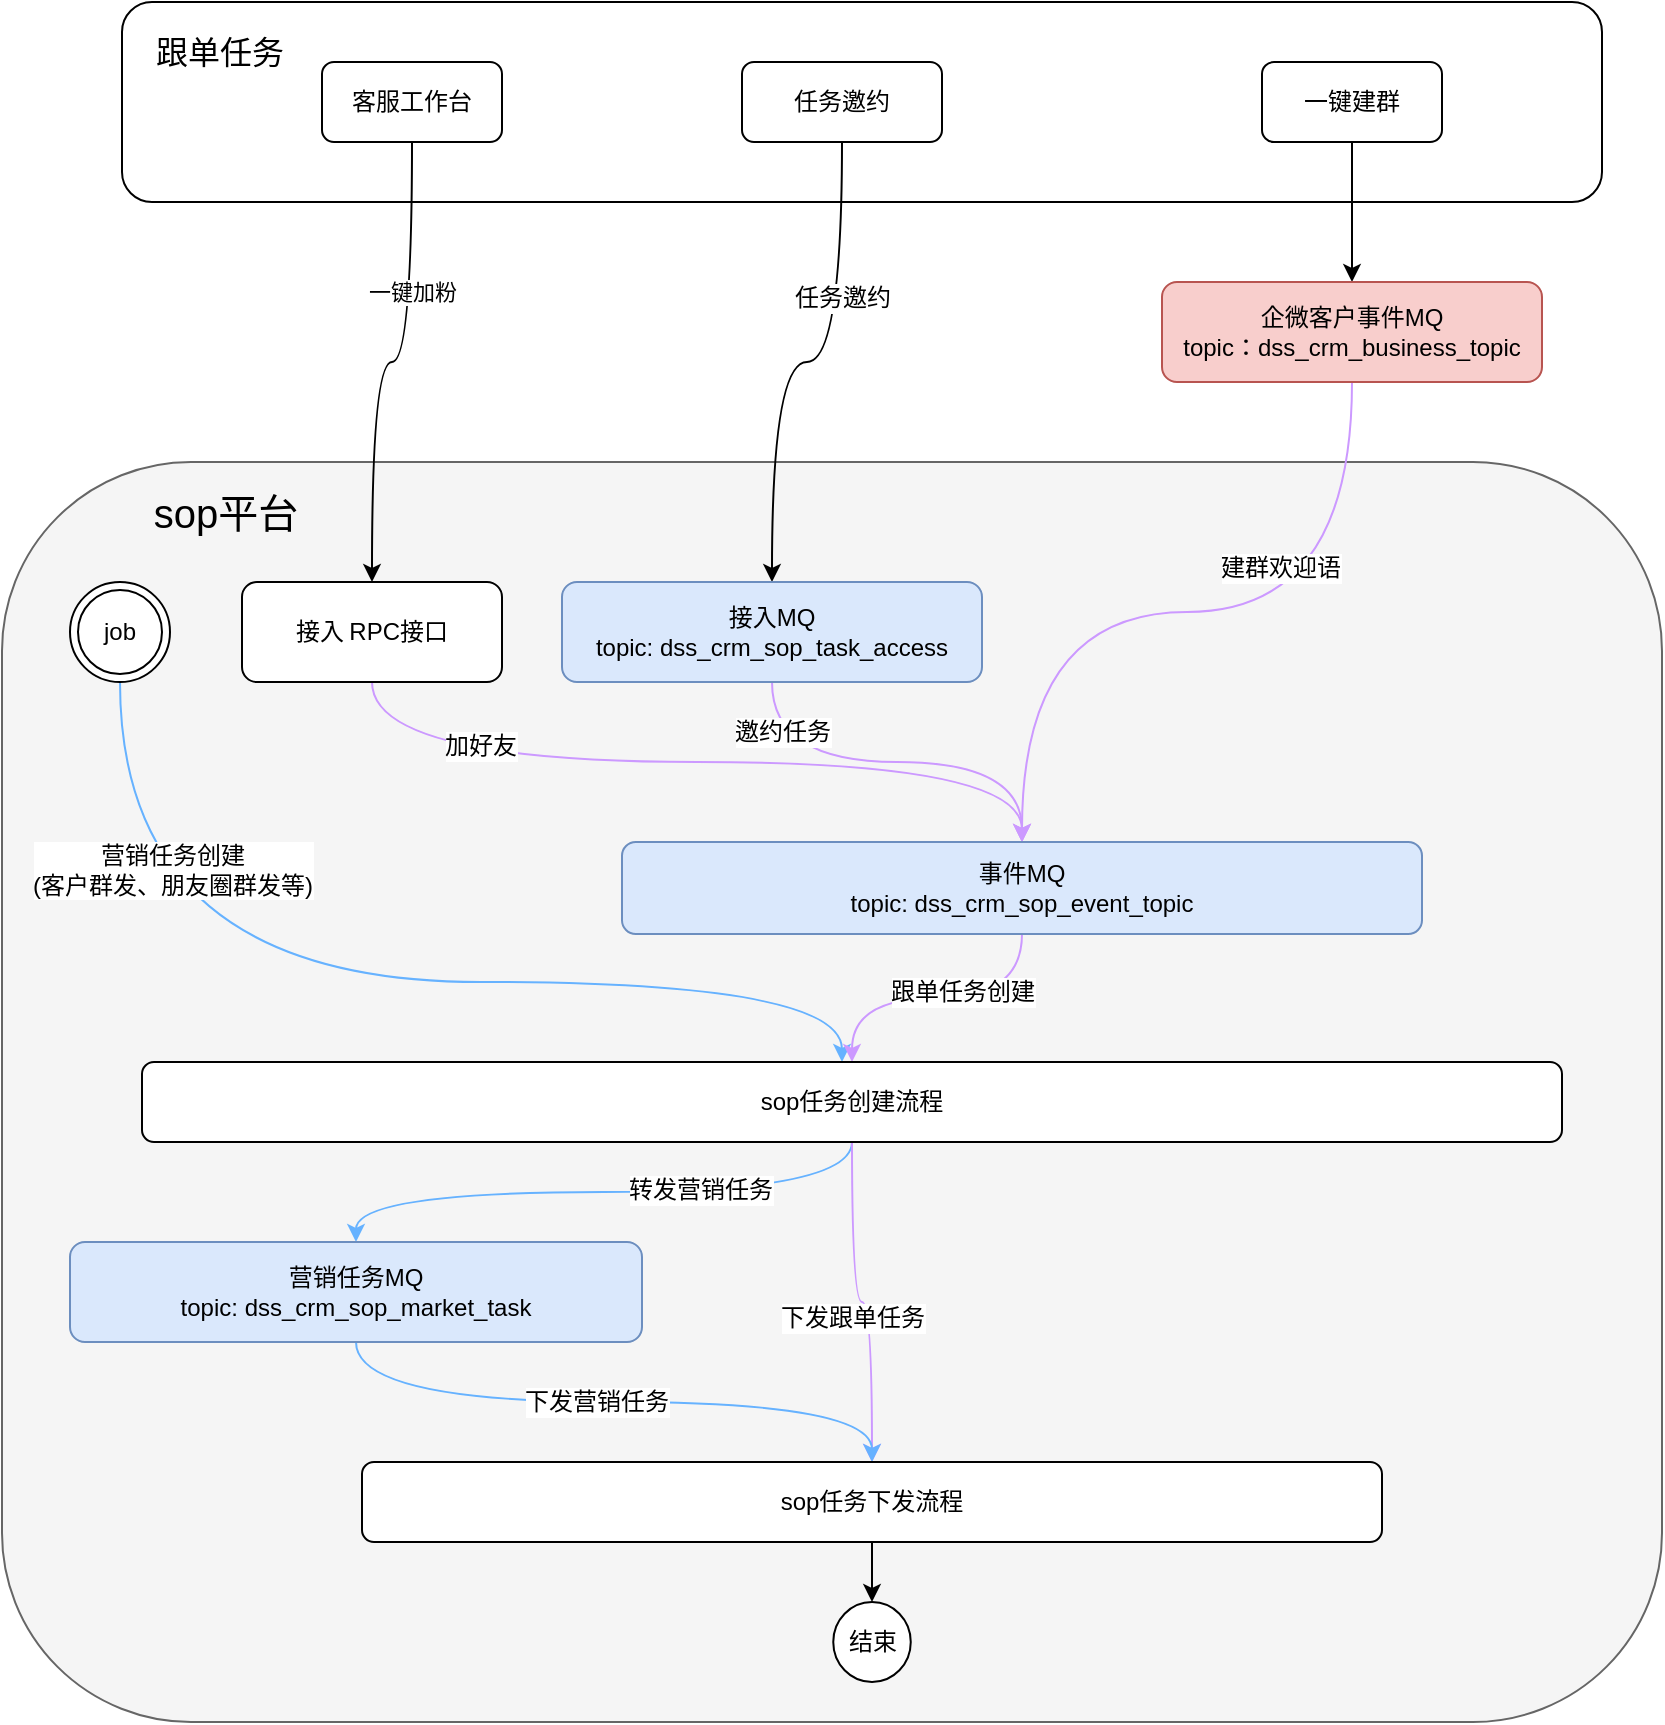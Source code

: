 <mxfile version="22.0.8" type="github">
  <diagram name="第 1 页" id="Y6YN0UifXXBLTrbvVRIB">
    <mxGraphModel dx="1193" dy="770" grid="1" gridSize="10" guides="1" tooltips="1" connect="1" arrows="1" fold="1" page="1" pageScale="1" pageWidth="827" pageHeight="1169" math="0" shadow="0">
      <root>
        <mxCell id="0" />
        <mxCell id="1" parent="0" />
        <mxCell id="9H6Dv00L7JDP5k7rZO34-27" value="" style="rounded=1;whiteSpace=wrap;html=1;strokeColor=default;align=center;verticalAlign=middle;fontFamily=Helvetica;fontSize=12;fontColor=default;fillColor=default;" parent="1" vertex="1">
          <mxGeometry x="390" y="130" width="740" height="100" as="geometry" />
        </mxCell>
        <mxCell id="9H6Dv00L7JDP5k7rZO34-5" value="" style="rounded=1;whiteSpace=wrap;html=1;strokeColor=#666666;fillColor=#f5f5f5;fontColor=#333333;" parent="1" vertex="1">
          <mxGeometry x="330" y="360" width="830" height="630" as="geometry" />
        </mxCell>
        <mxCell id="9H6Dv00L7JDP5k7rZO34-9" style="edgeStyle=orthogonalEdgeStyle;rounded=0;orthogonalLoop=1;jettySize=auto;html=1;entryX=0.5;entryY=0;entryDx=0;entryDy=0;curved=1;" parent="1" source="9H6Dv00L7JDP5k7rZO34-1" target="9H6Dv00L7JDP5k7rZO34-7" edge="1">
          <mxGeometry relative="1" as="geometry" />
        </mxCell>
        <mxCell id="9H6Dv00L7JDP5k7rZO34-10" value="一键加粉" style="edgeLabel;html=1;align=center;verticalAlign=middle;resizable=0;points=[];" parent="9H6Dv00L7JDP5k7rZO34-9" vertex="1" connectable="0">
          <mxGeometry x="-0.38" relative="1" as="geometry">
            <mxPoint as="offset" />
          </mxGeometry>
        </mxCell>
        <mxCell id="9H6Dv00L7JDP5k7rZO34-1" value="客服工作台" style="rounded=1;whiteSpace=wrap;html=1;" parent="1" vertex="1">
          <mxGeometry x="490" y="160" width="90" height="40" as="geometry" />
        </mxCell>
        <mxCell id="9H6Dv00L7JDP5k7rZO34-13" style="edgeStyle=orthogonalEdgeStyle;rounded=0;orthogonalLoop=1;jettySize=auto;html=1;entryX=0.5;entryY=0;entryDx=0;entryDy=0;" parent="1" source="9H6Dv00L7JDP5k7rZO34-2" target="9H6Dv00L7JDP5k7rZO34-12" edge="1">
          <mxGeometry relative="1" as="geometry" />
        </mxCell>
        <mxCell id="9H6Dv00L7JDP5k7rZO34-2" value="一键建群" style="rounded=1;whiteSpace=wrap;html=1;" parent="1" vertex="1">
          <mxGeometry x="960" y="160" width="90" height="40" as="geometry" />
        </mxCell>
        <mxCell id="9H6Dv00L7JDP5k7rZO34-45" style="edgeStyle=orthogonalEdgeStyle;rounded=0;orthogonalLoop=1;jettySize=auto;html=1;fontFamily=Helvetica;fontSize=12;fontColor=default;curved=1;strokeColor=#66B2FF;" parent="1" source="9H6Dv00L7JDP5k7rZO34-3" edge="1">
          <mxGeometry relative="1" as="geometry">
            <mxPoint x="750" y="660" as="targetPoint" />
            <Array as="points">
              <mxPoint x="389" y="620" />
              <mxPoint x="750" y="620" />
            </Array>
          </mxGeometry>
        </mxCell>
        <mxCell id="9H6Dv00L7JDP5k7rZO34-46" value="营销任务创建&lt;br&gt;(客户群发、朋友圈群发等)" style="edgeLabel;html=1;align=center;verticalAlign=middle;resizable=0;points=[];fontSize=12;fontFamily=Helvetica;fontColor=default;" parent="9H6Dv00L7JDP5k7rZO34-45" vertex="1" connectable="0">
          <mxGeometry x="-0.66" y="26" relative="1" as="geometry">
            <mxPoint as="offset" />
          </mxGeometry>
        </mxCell>
        <mxCell id="9H6Dv00L7JDP5k7rZO34-3" value="job" style="ellipse;shape=doubleEllipse;whiteSpace=wrap;html=1;aspect=fixed;" parent="1" vertex="1">
          <mxGeometry x="364" y="420" width="50" height="50" as="geometry" />
        </mxCell>
        <mxCell id="9H6Dv00L7JDP5k7rZO34-11" style="edgeStyle=orthogonalEdgeStyle;rounded=0;orthogonalLoop=1;jettySize=auto;html=1;curved=1;" parent="1" source="9H6Dv00L7JDP5k7rZO34-4" target="9H6Dv00L7JDP5k7rZO34-8" edge="1">
          <mxGeometry relative="1" as="geometry" />
        </mxCell>
        <mxCell id="9H6Dv00L7JDP5k7rZO34-16" value="任务邀约" style="edgeLabel;html=1;align=center;verticalAlign=middle;resizable=0;points=[];fontSize=12;fontFamily=Helvetica;fontColor=default;" parent="9H6Dv00L7JDP5k7rZO34-11" vertex="1" connectable="0">
          <mxGeometry x="-0.393" relative="1" as="geometry">
            <mxPoint as="offset" />
          </mxGeometry>
        </mxCell>
        <mxCell id="9H6Dv00L7JDP5k7rZO34-4" value="任务邀约" style="rounded=1;whiteSpace=wrap;html=1;" parent="1" vertex="1">
          <mxGeometry x="700" y="160" width="100" height="40" as="geometry" />
        </mxCell>
        <mxCell id="9H6Dv00L7JDP5k7rZO34-18" style="edgeStyle=orthogonalEdgeStyle;rounded=0;orthogonalLoop=1;jettySize=auto;html=1;entryX=0.5;entryY=0;entryDx=0;entryDy=0;fontFamily=Helvetica;fontSize=12;fontColor=default;curved=1;exitX=0.5;exitY=1;exitDx=0;exitDy=0;strokeColor=#CC99FF;" parent="1" source="9H6Dv00L7JDP5k7rZO34-7" target="9H6Dv00L7JDP5k7rZO34-14" edge="1">
          <mxGeometry relative="1" as="geometry" />
        </mxCell>
        <mxCell id="9H6Dv00L7JDP5k7rZO34-31" value="加好友" style="edgeLabel;html=1;align=center;verticalAlign=middle;resizable=0;points=[];fontSize=12;fontFamily=Helvetica;fontColor=default;" parent="9H6Dv00L7JDP5k7rZO34-18" vertex="1" connectable="0">
          <mxGeometry x="-0.535" y="8" relative="1" as="geometry">
            <mxPoint as="offset" />
          </mxGeometry>
        </mxCell>
        <mxCell id="9H6Dv00L7JDP5k7rZO34-7" value="接入&lt;span style=&quot;white-space: pre;&quot;&gt;&#x9;&lt;/span&gt;RPC接口" style="rounded=1;whiteSpace=wrap;html=1;" parent="1" vertex="1">
          <mxGeometry x="450" y="420" width="130" height="50" as="geometry" />
        </mxCell>
        <mxCell id="9H6Dv00L7JDP5k7rZO34-17" style="edgeStyle=orthogonalEdgeStyle;rounded=0;orthogonalLoop=1;jettySize=auto;html=1;fontFamily=Helvetica;fontSize=12;fontColor=default;curved=1;strokeColor=#CC99FF;" parent="1" source="9H6Dv00L7JDP5k7rZO34-8" target="9H6Dv00L7JDP5k7rZO34-14" edge="1">
          <mxGeometry relative="1" as="geometry" />
        </mxCell>
        <mxCell id="9H6Dv00L7JDP5k7rZO34-32" value="邀约任务" style="edgeLabel;html=1;align=center;verticalAlign=middle;resizable=0;points=[];fontSize=12;fontFamily=Helvetica;fontColor=default;" parent="9H6Dv00L7JDP5k7rZO34-17" vertex="1" connectable="0">
          <mxGeometry x="-0.759" y="5" relative="1" as="geometry">
            <mxPoint as="offset" />
          </mxGeometry>
        </mxCell>
        <mxCell id="9H6Dv00L7JDP5k7rZO34-8" value="接入MQ&lt;br&gt;topic:&amp;nbsp;dss_crm_sop_task_access&lt;br&gt;&lt;span class=&quot;lark-record-clipboard&quot; data-lark-record-format=&quot;docx/text&quot; data-lark-record-data=&quot;{&amp;quot;rootId&amp;quot;:&amp;quot;FImldMycgolcDUxQUyZcc2bRnjg&amp;quot;,&amp;quot;text&amp;quot;:{&amp;quot;initialAttributedTexts&amp;quot;:{&amp;quot;text&amp;quot;:{&amp;quot;0&amp;quot;:&amp;quot;dss_crm_sop_task_access&amp;quot;},&amp;quot;attribs&amp;quot;:{&amp;quot;0&amp;quot;:&amp;quot;*0+n&amp;quot;}},&amp;quot;apool&amp;quot;:{&amp;quot;numToAttrib&amp;quot;:{&amp;quot;0&amp;quot;:[&amp;quot;author&amp;quot;,&amp;quot;7220235268358848515&amp;quot;]},&amp;quot;nextNum&amp;quot;:1}},&amp;quot;type&amp;quot;:&amp;quot;text&amp;quot;,&amp;quot;referenceRecordMap&amp;quot;:{},&amp;quot;extra&amp;quot;:{&amp;quot;mention_page_title&amp;quot;:{},&amp;quot;external_mention_url&amp;quot;:{}},&amp;quot;isKeepQuoteContainer&amp;quot;:false,&amp;quot;isFromCode&amp;quot;:false,&amp;quot;selection&amp;quot;:[{&amp;quot;id&amp;quot;:20,&amp;quot;type&amp;quot;:&amp;quot;text&amp;quot;,&amp;quot;selection&amp;quot;:{&amp;quot;start&amp;quot;:0,&amp;quot;end&amp;quot;:23},&amp;quot;recordId&amp;quot;:&amp;quot;N4pZdVQWFocIQ4xhGyzcF8nhnQg&amp;quot;}],&amp;quot;payloadMap&amp;quot;:{},&amp;quot;isCut&amp;quot;:false}&quot;&gt;&lt;/span&gt;" style="rounded=1;whiteSpace=wrap;html=1;fillColor=#dae8fc;strokeColor=#6c8ebf;" parent="1" vertex="1">
          <mxGeometry x="610" y="420" width="210" height="50" as="geometry" />
        </mxCell>
        <mxCell id="9H6Dv00L7JDP5k7rZO34-15" style="edgeStyle=orthogonalEdgeStyle;rounded=0;orthogonalLoop=1;jettySize=auto;html=1;fontFamily=Helvetica;fontSize=12;fontColor=default;curved=1;strokeColor=#CC99FF;" parent="1" source="9H6Dv00L7JDP5k7rZO34-12" target="9H6Dv00L7JDP5k7rZO34-14" edge="1">
          <mxGeometry relative="1" as="geometry" />
        </mxCell>
        <mxCell id="9H6Dv00L7JDP5k7rZO34-30" value="建群欢迎语" style="edgeLabel;html=1;align=center;verticalAlign=middle;resizable=0;points=[];fontSize=12;fontFamily=Helvetica;fontColor=default;" parent="9H6Dv00L7JDP5k7rZO34-15" vertex="1" connectable="0">
          <mxGeometry x="-0.24" y="-22" relative="1" as="geometry">
            <mxPoint x="-1" as="offset" />
          </mxGeometry>
        </mxCell>
        <mxCell id="9H6Dv00L7JDP5k7rZO34-12" value="企微客户事件MQ&lt;br&gt;topic：dss_crm_business_topic&lt;br&gt;&lt;span class=&quot;lark-record-clipboard&quot; data-lark-record-format=&quot;docx/text&quot; data-lark-record-data=&quot;{&amp;quot;rootId&amp;quot;:&amp;quot;FImldMycgolcDUxQUyZcc2bRnjg&amp;quot;,&amp;quot;text&amp;quot;:{&amp;quot;initialAttributedTexts&amp;quot;:{&amp;quot;text&amp;quot;:{&amp;quot;0&amp;quot;:&amp;quot;dss_crm_business_topic&amp;quot;},&amp;quot;attribs&amp;quot;:{&amp;quot;0&amp;quot;:&amp;quot;*0+m&amp;quot;}},&amp;quot;apool&amp;quot;:{&amp;quot;numToAttrib&amp;quot;:{&amp;quot;0&amp;quot;:[&amp;quot;author&amp;quot;,&amp;quot;7220235268358848515&amp;quot;]},&amp;quot;nextNum&amp;quot;:1}},&amp;quot;type&amp;quot;:&amp;quot;text&amp;quot;,&amp;quot;referenceRecordMap&amp;quot;:{},&amp;quot;extra&amp;quot;:{&amp;quot;mention_page_title&amp;quot;:{},&amp;quot;external_mention_url&amp;quot;:{}},&amp;quot;isKeepQuoteContainer&amp;quot;:false,&amp;quot;isFromCode&amp;quot;:false,&amp;quot;selection&amp;quot;:[{&amp;quot;id&amp;quot;:28,&amp;quot;type&amp;quot;:&amp;quot;text&amp;quot;,&amp;quot;selection&amp;quot;:{&amp;quot;start&amp;quot;:0,&amp;quot;end&amp;quot;:22},&amp;quot;recordId&amp;quot;:&amp;quot;Mccud6d0NoNiJLx3LFicwxuCnGh&amp;quot;}],&amp;quot;payloadMap&amp;quot;:{},&amp;quot;isCut&amp;quot;:false}&quot;&gt;&lt;/span&gt;" style="rounded=1;whiteSpace=wrap;html=1;fillColor=#f8cecc;strokeColor=#b85450;" parent="1" vertex="1">
          <mxGeometry x="910" y="270" width="190" height="50" as="geometry" />
        </mxCell>
        <mxCell id="9H6Dv00L7JDP5k7rZO34-21" style="edgeStyle=orthogonalEdgeStyle;rounded=0;orthogonalLoop=1;jettySize=auto;html=1;fontFamily=Helvetica;fontSize=12;fontColor=default;curved=1;strokeColor=#CC99FF;" parent="1" source="9H6Dv00L7JDP5k7rZO34-14" target="9H6Dv00L7JDP5k7rZO34-20" edge="1">
          <mxGeometry relative="1" as="geometry" />
        </mxCell>
        <mxCell id="9H6Dv00L7JDP5k7rZO34-23" value="跟单任务创建" style="edgeLabel;html=1;align=center;verticalAlign=middle;resizable=0;points=[];fontSize=12;fontFamily=Helvetica;fontColor=default;" parent="9H6Dv00L7JDP5k7rZO34-21" vertex="1" connectable="0">
          <mxGeometry x="-0.17" y="-3" relative="1" as="geometry">
            <mxPoint as="offset" />
          </mxGeometry>
        </mxCell>
        <mxCell id="9H6Dv00L7JDP5k7rZO34-14" value="事件MQ&lt;br&gt;topic:&amp;nbsp;dss_crm_sop_event_topic&lt;br&gt;&lt;span class=&quot;lark-record-clipboard&quot; data-lark-record-format=&quot;docx/text&quot; data-lark-record-data=&quot;{&amp;quot;rootId&amp;quot;:&amp;quot;FImldMycgolcDUxQUyZcc2bRnjg&amp;quot;,&amp;quot;text&amp;quot;:{&amp;quot;initialAttributedTexts&amp;quot;:{&amp;quot;text&amp;quot;:{&amp;quot;0&amp;quot;:&amp;quot;dss_crm_sop_event_topic&amp;quot;},&amp;quot;attribs&amp;quot;:{&amp;quot;0&amp;quot;:&amp;quot;*0+n&amp;quot;}},&amp;quot;apool&amp;quot;:{&amp;quot;numToAttrib&amp;quot;:{&amp;quot;0&amp;quot;:[&amp;quot;author&amp;quot;,&amp;quot;7220235268358848515&amp;quot;]},&amp;quot;nextNum&amp;quot;:1}},&amp;quot;type&amp;quot;:&amp;quot;text&amp;quot;,&amp;quot;referenceRecordMap&amp;quot;:{},&amp;quot;extra&amp;quot;:{&amp;quot;mention_page_title&amp;quot;:{},&amp;quot;external_mention_url&amp;quot;:{}},&amp;quot;isKeepQuoteContainer&amp;quot;:false,&amp;quot;isFromCode&amp;quot;:false,&amp;quot;selection&amp;quot;:[{&amp;quot;id&amp;quot;:15,&amp;quot;type&amp;quot;:&amp;quot;text&amp;quot;,&amp;quot;selection&amp;quot;:{&amp;quot;start&amp;quot;:0,&amp;quot;end&amp;quot;:23},&amp;quot;recordId&amp;quot;:&amp;quot;SeJVd5J5EoVo28xKH6ecCVTpnXb&amp;quot;}],&amp;quot;payloadMap&amp;quot;:{},&amp;quot;isCut&amp;quot;:false}&quot;&gt;&lt;/span&gt;" style="rounded=1;whiteSpace=wrap;html=1;fillColor=#dae8fc;strokeColor=#6c8ebf;" parent="1" vertex="1">
          <mxGeometry x="640" y="550" width="400" height="46" as="geometry" />
        </mxCell>
        <mxCell id="9H6Dv00L7JDP5k7rZO34-34" style="edgeStyle=orthogonalEdgeStyle;rounded=0;orthogonalLoop=1;jettySize=auto;html=1;entryX=0.5;entryY=0;entryDx=0;entryDy=0;fontFamily=Helvetica;fontSize=12;fontColor=default;curved=1;strokeColor=#66B2FF;" parent="1" source="9H6Dv00L7JDP5k7rZO34-20" target="9H6Dv00L7JDP5k7rZO34-33" edge="1">
          <mxGeometry relative="1" as="geometry" />
        </mxCell>
        <mxCell id="9H6Dv00L7JDP5k7rZO34-36" value="转发营销任务" style="edgeLabel;html=1;align=center;verticalAlign=middle;resizable=0;points=[];fontSize=12;fontFamily=Helvetica;fontColor=default;" parent="9H6Dv00L7JDP5k7rZO34-34" vertex="1" connectable="0">
          <mxGeometry x="-0.321" y="-1" relative="1" as="geometry">
            <mxPoint as="offset" />
          </mxGeometry>
        </mxCell>
        <mxCell id="9H6Dv00L7JDP5k7rZO34-39" style="edgeStyle=orthogonalEdgeStyle;rounded=0;orthogonalLoop=1;jettySize=auto;html=1;fontFamily=Helvetica;fontSize=12;fontColor=default;curved=1;strokeColor=#CC99FF;" parent="1" source="9H6Dv00L7JDP5k7rZO34-20" target="9H6Dv00L7JDP5k7rZO34-35" edge="1">
          <mxGeometry relative="1" as="geometry" />
        </mxCell>
        <mxCell id="9H6Dv00L7JDP5k7rZO34-40" value="下发跟单任务" style="edgeLabel;html=1;align=center;verticalAlign=middle;resizable=0;points=[];fontSize=12;fontFamily=Helvetica;fontColor=default;" parent="9H6Dv00L7JDP5k7rZO34-39" vertex="1" connectable="0">
          <mxGeometry x="-0.131" relative="1" as="geometry">
            <mxPoint y="14" as="offset" />
          </mxGeometry>
        </mxCell>
        <mxCell id="9H6Dv00L7JDP5k7rZO34-20" value="sop任务创建流程" style="rounded=1;whiteSpace=wrap;html=1;strokeColor=default;align=center;verticalAlign=middle;fontFamily=Helvetica;fontSize=12;fontColor=default;fillColor=default;" parent="1" vertex="1">
          <mxGeometry x="400" y="660" width="710" height="40" as="geometry" />
        </mxCell>
        <mxCell id="9H6Dv00L7JDP5k7rZO34-28" value="跟单任务" style="text;html=1;strokeColor=none;fillColor=none;align=center;verticalAlign=middle;whiteSpace=wrap;rounded=0;fontSize=16;fontFamily=Helvetica;fontColor=default;" parent="1" vertex="1">
          <mxGeometry x="384" y="140" width="110" height="30" as="geometry" />
        </mxCell>
        <mxCell id="9H6Dv00L7JDP5k7rZO34-29" value="sop平台" style="text;html=1;strokeColor=none;fillColor=none;align=center;verticalAlign=middle;whiteSpace=wrap;rounded=0;fontSize=20;fontFamily=Helvetica;fontColor=default;strokeWidth=6;" parent="1" vertex="1">
          <mxGeometry x="394" y="360" width="96" height="50" as="geometry" />
        </mxCell>
        <mxCell id="9H6Dv00L7JDP5k7rZO34-37" style="edgeStyle=orthogonalEdgeStyle;rounded=0;orthogonalLoop=1;jettySize=auto;html=1;entryX=0.5;entryY=0;entryDx=0;entryDy=0;fontFamily=Helvetica;fontSize=12;fontColor=default;curved=1;strokeColor=#66B2FF;" parent="1" source="9H6Dv00L7JDP5k7rZO34-33" target="9H6Dv00L7JDP5k7rZO34-35" edge="1">
          <mxGeometry relative="1" as="geometry" />
        </mxCell>
        <mxCell id="9H6Dv00L7JDP5k7rZO34-38" value="下发营销任务" style="edgeLabel;html=1;align=center;verticalAlign=middle;resizable=0;points=[];fontSize=12;fontFamily=Helvetica;fontColor=default;" parent="9H6Dv00L7JDP5k7rZO34-37" vertex="1" connectable="0">
          <mxGeometry x="-0.06" relative="1" as="geometry">
            <mxPoint as="offset" />
          </mxGeometry>
        </mxCell>
        <mxCell id="9H6Dv00L7JDP5k7rZO34-33" value="营销任务MQ&lt;br&gt;topic:&amp;nbsp;dss_crm_sop_market_task&lt;span class=&quot;lark-record-clipboard&quot; data-lark-record-format=&quot;docx/text&quot; data-lark-record-data=&quot;{&amp;quot;rootId&amp;quot;:&amp;quot;FImldMycgolcDUxQUyZcc2bRnjg&amp;quot;,&amp;quot;text&amp;quot;:{&amp;quot;initialAttributedTexts&amp;quot;:{&amp;quot;text&amp;quot;:{&amp;quot;0&amp;quot;:&amp;quot;dss_crm_sop_event_topic&amp;quot;},&amp;quot;attribs&amp;quot;:{&amp;quot;0&amp;quot;:&amp;quot;*0+n&amp;quot;}},&amp;quot;apool&amp;quot;:{&amp;quot;numToAttrib&amp;quot;:{&amp;quot;0&amp;quot;:[&amp;quot;author&amp;quot;,&amp;quot;7220235268358848515&amp;quot;]},&amp;quot;nextNum&amp;quot;:1}},&amp;quot;type&amp;quot;:&amp;quot;text&amp;quot;,&amp;quot;referenceRecordMap&amp;quot;:{},&amp;quot;extra&amp;quot;:{&amp;quot;mention_page_title&amp;quot;:{},&amp;quot;external_mention_url&amp;quot;:{}},&amp;quot;isKeepQuoteContainer&amp;quot;:false,&amp;quot;isFromCode&amp;quot;:false,&amp;quot;selection&amp;quot;:[{&amp;quot;id&amp;quot;:15,&amp;quot;type&amp;quot;:&amp;quot;text&amp;quot;,&amp;quot;selection&amp;quot;:{&amp;quot;start&amp;quot;:0,&amp;quot;end&amp;quot;:23},&amp;quot;recordId&amp;quot;:&amp;quot;SeJVd5J5EoVo28xKH6ecCVTpnXb&amp;quot;}],&amp;quot;payloadMap&amp;quot;:{},&amp;quot;isCut&amp;quot;:false}&quot;&gt;&lt;/span&gt;" style="rounded=1;whiteSpace=wrap;html=1;fillColor=#dae8fc;strokeColor=#6c8ebf;" parent="1" vertex="1">
          <mxGeometry x="364" y="750" width="286" height="50" as="geometry" />
        </mxCell>
        <mxCell id="9H6Dv00L7JDP5k7rZO34-44" value="" style="edgeStyle=orthogonalEdgeStyle;rounded=0;orthogonalLoop=1;jettySize=auto;html=1;fontFamily=Helvetica;fontSize=12;fontColor=default;" parent="1" source="9H6Dv00L7JDP5k7rZO34-35" target="9H6Dv00L7JDP5k7rZO34-43" edge="1">
          <mxGeometry relative="1" as="geometry" />
        </mxCell>
        <mxCell id="9H6Dv00L7JDP5k7rZO34-35" value="sop任务下发流程" style="rounded=1;whiteSpace=wrap;html=1;strokeColor=default;align=center;verticalAlign=middle;fontFamily=Helvetica;fontSize=12;fontColor=default;fillColor=default;" parent="1" vertex="1">
          <mxGeometry x="510" y="860" width="510" height="40" as="geometry" />
        </mxCell>
        <mxCell id="9H6Dv00L7JDP5k7rZO34-43" value="结束" style="ellipse;whiteSpace=wrap;html=1;rounded=1;" parent="1" vertex="1">
          <mxGeometry x="745.63" y="930" width="38.75" height="40" as="geometry" />
        </mxCell>
      </root>
    </mxGraphModel>
  </diagram>
</mxfile>
